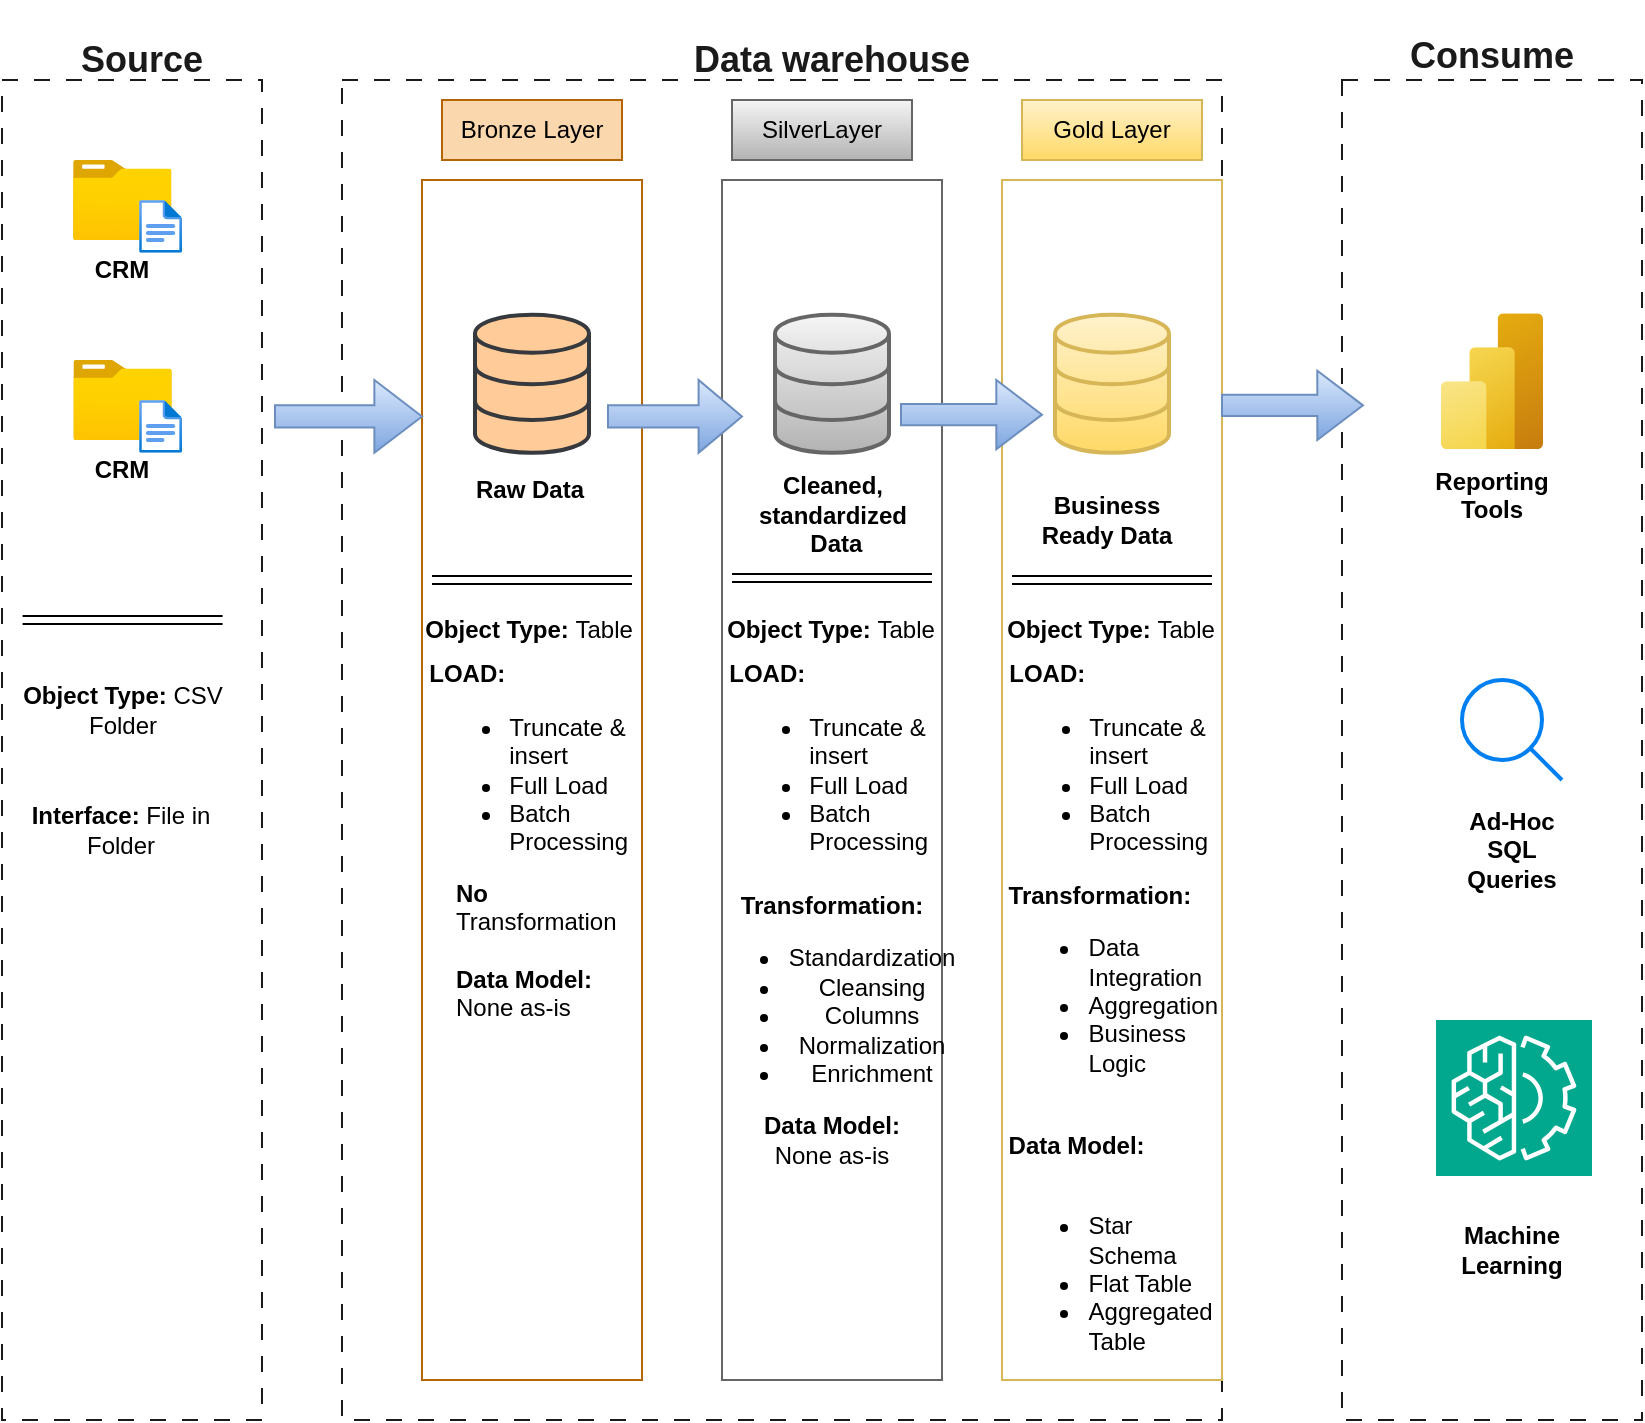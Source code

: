 <mxfile version="28.1.2">
  <diagram name="Page-1" id="Q197GKWc-s8gdPYqF5po">
    <mxGraphModel dx="1042" dy="634" grid="1" gridSize="10" guides="1" tooltips="1" connect="1" arrows="1" fold="1" page="1" pageScale="1" pageWidth="850" pageHeight="1100" math="0" shadow="0">
      <root>
        <mxCell id="0" />
        <mxCell id="1" parent="0" />
        <mxCell id="qqAcoclm-rAN7GL4KuNu-3" value="" style="rounded=0;whiteSpace=wrap;html=1;strokeColor=#1A1A1A;dashed=1;fillColor=default;fillStyle=hatch;dashPattern=8 8;" parent="1" vertex="1">
          <mxGeometry x="70" y="130" width="130" height="670" as="geometry" />
        </mxCell>
        <mxCell id="qqAcoclm-rAN7GL4KuNu-4" value="&lt;h2&gt;&lt;font style=&quot;color: rgb(26, 26, 26);&quot;&gt;Source&lt;/font&gt;&lt;/h2&gt;" style="text;html=1;align=center;verticalAlign=middle;whiteSpace=wrap;rounded=0;" parent="1" vertex="1">
          <mxGeometry x="100" y="95" width="80" height="50" as="geometry" />
        </mxCell>
        <mxCell id="qqAcoclm-rAN7GL4KuNu-5" value="" style="rounded=0;whiteSpace=wrap;html=1;strokeColor=#1A1A1A;dashed=1;dashPattern=8 8;fillStyle=hatch;" parent="1" vertex="1">
          <mxGeometry x="240" y="130" width="440" height="670" as="geometry" />
        </mxCell>
        <mxCell id="qqAcoclm-rAN7GL4KuNu-6" value="" style="rounded=0;whiteSpace=wrap;html=1;strokeColor=#1A1A1A;dashed=1;dashPattern=8 8;fillStyle=hatch;" parent="1" vertex="1">
          <mxGeometry x="740" y="130" width="150" height="670" as="geometry" />
        </mxCell>
        <mxCell id="qqAcoclm-rAN7GL4KuNu-9" value="&lt;h2&gt;&lt;font style=&quot;color: rgb(26, 26, 26);&quot;&gt;Consume&lt;/font&gt;&lt;/h2&gt;&lt;div&gt;&lt;font style=&quot;color: rgb(26, 26, 26);&quot;&gt;&lt;br&gt;&lt;/font&gt;&lt;/div&gt;" style="text;html=1;align=center;verticalAlign=middle;whiteSpace=wrap;rounded=0;" parent="1" vertex="1">
          <mxGeometry x="765" y="95" width="100" height="60" as="geometry" />
        </mxCell>
        <mxCell id="qqAcoclm-rAN7GL4KuNu-10" value="&lt;h2&gt;&lt;font color=&quot;#1a1a1a&quot;&gt;Data warehouse&lt;/font&gt;&lt;/h2&gt;" style="text;html=1;align=center;verticalAlign=middle;whiteSpace=wrap;rounded=0;" parent="1" vertex="1">
          <mxGeometry x="400" y="90" width="170" height="60" as="geometry" />
        </mxCell>
        <mxCell id="qqAcoclm-rAN7GL4KuNu-11" value="" style="rounded=0;whiteSpace=wrap;html=1;fillColor=none;strokeColor=#B46504;" parent="1" vertex="1">
          <mxGeometry x="280" y="180" width="110" height="600" as="geometry" />
        </mxCell>
        <mxCell id="qqAcoclm-rAN7GL4KuNu-13" value="Bronze Layer" style="text;html=1;align=center;verticalAlign=middle;whiteSpace=wrap;rounded=0;fillColor=#fad7ac;strokeColor=#b46504;" parent="1" vertex="1">
          <mxGeometry x="290" y="140" width="90" height="30" as="geometry" />
        </mxCell>
        <mxCell id="qqAcoclm-rAN7GL4KuNu-14" value="SilverLayer" style="text;html=1;align=center;verticalAlign=middle;whiteSpace=wrap;rounded=0;fillColor=#f5f5f5;gradientColor=#b3b3b3;strokeColor=#666666;" parent="1" vertex="1">
          <mxGeometry x="435" y="140" width="90" height="30" as="geometry" />
        </mxCell>
        <mxCell id="qqAcoclm-rAN7GL4KuNu-15" value="Gold Layer" style="text;html=1;align=center;verticalAlign=middle;whiteSpace=wrap;rounded=0;fillColor=#fff2cc;gradientColor=#ffd966;strokeColor=#d6b656;" parent="1" vertex="1">
          <mxGeometry x="580" y="140" width="90" height="30" as="geometry" />
        </mxCell>
        <mxCell id="qqAcoclm-rAN7GL4KuNu-16" value="" style="rounded=0;whiteSpace=wrap;html=1;fillColor=none;gradientColor=#b3b3b3;strokeColor=#666666;" parent="1" vertex="1">
          <mxGeometry x="430" y="180" width="110" height="600" as="geometry" />
        </mxCell>
        <mxCell id="qqAcoclm-rAN7GL4KuNu-17" value="" style="rounded=0;whiteSpace=wrap;html=1;fillColor=none;gradientColor=#ffd966;strokeColor=#d6b656;" parent="1" vertex="1">
          <mxGeometry x="570" y="180" width="110" height="600" as="geometry" />
        </mxCell>
        <mxCell id="qqAcoclm-rAN7GL4KuNu-18" value="" style="image;aspect=fixed;html=1;points=[];align=center;fontSize=12;image=img/lib/azure2/general/Folder_Blank.svg;" parent="1" vertex="1">
          <mxGeometry x="105.5" y="170" width="49.29" height="40" as="geometry" />
        </mxCell>
        <mxCell id="qqAcoclm-rAN7GL4KuNu-20" value="" style="image;aspect=fixed;html=1;points=[];align=center;fontSize=12;image=img/lib/azure2/general/File.svg;" parent="1" vertex="1">
          <mxGeometry x="138.56" y="190" width="21.44" height="26.42" as="geometry" />
        </mxCell>
        <mxCell id="qqAcoclm-rAN7GL4KuNu-21" value="&lt;b&gt;CRM&lt;/b&gt;" style="text;html=1;align=center;verticalAlign=middle;whiteSpace=wrap;rounded=0;" parent="1" vertex="1">
          <mxGeometry x="100.0" y="210" width="60" height="30" as="geometry" />
        </mxCell>
        <mxCell id="qqAcoclm-rAN7GL4KuNu-22" value="" style="image;aspect=fixed;html=1;points=[];align=center;fontSize=12;image=img/lib/azure2/general/Folder_Blank.svg;" parent="1" vertex="1">
          <mxGeometry x="105.64" y="270" width="49.29" height="40" as="geometry" />
        </mxCell>
        <mxCell id="qqAcoclm-rAN7GL4KuNu-23" value="&lt;b&gt;CRM&lt;/b&gt;" style="text;html=1;align=center;verticalAlign=middle;whiteSpace=wrap;rounded=0;" parent="1" vertex="1">
          <mxGeometry x="100.14" y="310" width="60" height="30" as="geometry" />
        </mxCell>
        <mxCell id="qqAcoclm-rAN7GL4KuNu-24" value="" style="image;aspect=fixed;html=1;points=[];align=center;fontSize=12;image=img/lib/azure2/general/File.svg;" parent="1" vertex="1">
          <mxGeometry x="138.56" y="290" width="21.44" height="26.42" as="geometry" />
        </mxCell>
        <mxCell id="qqAcoclm-rAN7GL4KuNu-28" value="" style="shape=link;html=1;rounded=0;" parent="1" edge="1">
          <mxGeometry width="100" relative="1" as="geometry">
            <mxPoint x="80.29" y="400" as="sourcePoint" />
            <mxPoint x="180.29" y="400" as="targetPoint" />
            <Array as="points">
              <mxPoint x="140.29" y="400" />
            </Array>
          </mxGeometry>
        </mxCell>
        <mxCell id="qqAcoclm-rAN7GL4KuNu-30" value="&lt;b&gt;Object Type: &lt;/b&gt;CSV Folder" style="text;html=1;align=center;verticalAlign=middle;whiteSpace=wrap;rounded=0;" parent="1" vertex="1">
          <mxGeometry x="74.57" y="430" width="111.44" height="30" as="geometry" />
        </mxCell>
        <mxCell id="qqAcoclm-rAN7GL4KuNu-32" value="&lt;b&gt;Interface: &lt;/b&gt;File in Folder" style="text;html=1;align=center;verticalAlign=middle;whiteSpace=wrap;rounded=0;" parent="1" vertex="1">
          <mxGeometry x="74.28" y="490" width="111.44" height="30" as="geometry" />
        </mxCell>
        <mxCell id="qqAcoclm-rAN7GL4KuNu-34" value="" style="html=1;verticalLabelPosition=bottom;align=center;labelBackgroundColor=#ffffff;verticalAlign=top;strokeWidth=2;strokeColor=#36393d;shadow=0;dashed=0;shape=mxgraph.ios7.icons.data;fillColor=#ffcc99;" parent="1" vertex="1">
          <mxGeometry x="306.5" y="247.32" width="57" height="69.1" as="geometry" />
        </mxCell>
        <mxCell id="qqAcoclm-rAN7GL4KuNu-35" value="" style="html=1;verticalLabelPosition=bottom;align=center;labelBackgroundColor=#ffffff;verticalAlign=top;strokeWidth=2;strokeColor=#d6b656;shadow=0;dashed=0;shape=mxgraph.ios7.icons.data;fillColor=#fff2cc;gradientColor=#ffd966;" parent="1" vertex="1">
          <mxGeometry x="596.5" y="247.32" width="57" height="69.1" as="geometry" />
        </mxCell>
        <mxCell id="qqAcoclm-rAN7GL4KuNu-36" value="" style="html=1;verticalLabelPosition=bottom;align=center;labelBackgroundColor=#ffffff;verticalAlign=top;strokeWidth=2;strokeColor=#666666;shadow=0;dashed=0;shape=mxgraph.ios7.icons.data;fillColor=#f5f5f5;gradientColor=#b3b3b3;" parent="1" vertex="1">
          <mxGeometry x="456.5" y="247.32" width="57" height="69.1" as="geometry" />
        </mxCell>
        <mxCell id="qqAcoclm-rAN7GL4KuNu-39" value="" style="shape=singleArrow;whiteSpace=wrap;html=1;arrowWidth=0.307;arrowSize=0.324;fillColor=#dae8fc;gradientColor=#7ea6e0;strokeColor=#6c8ebf;" parent="1" vertex="1">
          <mxGeometry x="206.5" y="280" width="73.5" height="36.42" as="geometry" />
        </mxCell>
        <mxCell id="qqAcoclm-rAN7GL4KuNu-40" value="" style="shape=singleArrow;whiteSpace=wrap;html=1;arrowWidth=0.307;arrowSize=0.324;fillColor=#dae8fc;gradientColor=#7ea6e0;strokeColor=#6c8ebf;" parent="1" vertex="1">
          <mxGeometry x="373" y="280" width="67" height="36.42" as="geometry" />
        </mxCell>
        <mxCell id="qqAcoclm-rAN7GL4KuNu-41" value="" style="shape=singleArrow;whiteSpace=wrap;html=1;arrowWidth=0.307;arrowSize=0.324;fillColor=#dae8fc;gradientColor=#7ea6e0;strokeColor=#6c8ebf;" parent="1" vertex="1">
          <mxGeometry x="519.5" y="280" width="70.5" height="34.63" as="geometry" />
        </mxCell>
        <mxCell id="qqAcoclm-rAN7GL4KuNu-42" value="" style="shape=singleArrow;whiteSpace=wrap;html=1;arrowWidth=0.307;arrowSize=0.324;fillColor=#dae8fc;gradientColor=#7ea6e0;strokeColor=#6c8ebf;" parent="1" vertex="1">
          <mxGeometry x="680" y="275.37" width="70.5" height="34.63" as="geometry" />
        </mxCell>
        <mxCell id="qqAcoclm-rAN7GL4KuNu-43" value="&lt;b&gt;Raw Data&lt;/b&gt;&lt;span style=&quot;color: rgba(0, 0, 0, 0); font-family: monospace; font-size: 0px; text-align: start; text-wrap-mode: nowrap;&quot;&gt;%3CmxGraphModel%3E%3Croot%3E%3CmxCell%20id%3D%220%22%2F%3E%3CmxCell%20id%3D%221%22%20parent%3D%220%22%2F%3E%3CmxCell%20id%3D%222%22%20value%3D%22%26lt%3Bb%26gt%3BCRM%26lt%3B%2Fb%26gt%3B%22%20style%3D%22text%3Bhtml%3D1%3Balign%3Dcenter%3BverticalAlign%3Dmiddle%3BwhiteSpace%3Dwrap%3Brounded%3D0%3B%22%20vertex%3D%221%22%20parent%3D%221%22%3E%3CmxGeometry%20x%3D%22100.14%22%20y%3D%22310%22%20width%3D%2260%22%20height%3D%2230%22%20as%3D%22geometry%22%2F%3E%3C%2FmxCell%3E%3C%2Froot%3E%3C%2FmxGraphModel%3E&lt;/span&gt;" style="text;html=1;align=center;verticalAlign=middle;whiteSpace=wrap;rounded=0;" parent="1" vertex="1">
          <mxGeometry x="303.5" y="320" width="60" height="30" as="geometry" />
        </mxCell>
        <mxCell id="qqAcoclm-rAN7GL4KuNu-44" value="&lt;div&gt;&lt;br&gt;&lt;/div&gt;&lt;div&gt;&lt;b&gt;Cleaned,&lt;/b&gt;&lt;/div&gt;&lt;div&gt;&lt;b&gt;standardized&lt;/b&gt;&lt;/div&gt;&lt;div&gt;&lt;b&gt;&amp;nbsp;Data&lt;/b&gt;&lt;/div&gt;" style="text;html=1;align=center;verticalAlign=middle;whiteSpace=wrap;rounded=0;" parent="1" vertex="1">
          <mxGeometry x="442.5" y="320" width="85" height="40" as="geometry" />
        </mxCell>
        <mxCell id="qqAcoclm-rAN7GL4KuNu-46" value="&lt;b&gt;Business Ready Data&lt;/b&gt;" style="text;html=1;align=center;verticalAlign=middle;whiteSpace=wrap;rounded=0;" parent="1" vertex="1">
          <mxGeometry x="580" y="330" width="85" height="40" as="geometry" />
        </mxCell>
        <mxCell id="qqAcoclm-rAN7GL4KuNu-47" value="&lt;b&gt;Object Type: &lt;/b&gt;Table" style="text;html=1;align=center;verticalAlign=middle;whiteSpace=wrap;rounded=0;" parent="1" vertex="1">
          <mxGeometry x="277.78" y="390" width="111.44" height="30" as="geometry" />
        </mxCell>
        <mxCell id="qqAcoclm-rAN7GL4KuNu-49" value="" style="shape=link;html=1;rounded=0;" parent="1" edge="1">
          <mxGeometry width="100" relative="1" as="geometry">
            <mxPoint x="285" y="380" as="sourcePoint" />
            <mxPoint x="385" y="380" as="targetPoint" />
            <Array as="points">
              <mxPoint x="345" y="380" />
            </Array>
          </mxGeometry>
        </mxCell>
        <mxCell id="qqAcoclm-rAN7GL4KuNu-50" value="" style="shape=link;html=1;rounded=0;" parent="1" edge="1">
          <mxGeometry width="100" relative="1" as="geometry">
            <mxPoint x="435" y="379" as="sourcePoint" />
            <mxPoint x="535" y="379" as="targetPoint" />
            <Array as="points">
              <mxPoint x="495" y="379" />
            </Array>
          </mxGeometry>
        </mxCell>
        <mxCell id="qqAcoclm-rAN7GL4KuNu-51" value="" style="shape=link;html=1;rounded=0;" parent="1" edge="1">
          <mxGeometry width="100" relative="1" as="geometry">
            <mxPoint x="575" y="380" as="sourcePoint" />
            <mxPoint x="675" y="380" as="targetPoint" />
            <Array as="points">
              <mxPoint x="635" y="380" />
            </Array>
          </mxGeometry>
        </mxCell>
        <mxCell id="qqAcoclm-rAN7GL4KuNu-52" value="&lt;div style=&quot;text-align: justify;&quot;&gt;&lt;b style=&quot;background-color: transparent; color: light-dark(rgb(0, 0, 0), rgb(255, 255, 255));&quot;&gt;LOAD:&lt;/b&gt;&lt;/div&gt;&lt;div&gt;&lt;ul&gt;&lt;li style=&quot;text-align: left;&quot;&gt; Truncate &amp;amp; insert&lt;/li&gt;&lt;li style=&quot;text-align: left;&quot;&gt;Full Load&lt;/li&gt;&lt;li style=&quot;text-align: left;&quot;&gt;Batch Processing&lt;/li&gt;&lt;/ul&gt;&lt;/div&gt;" style="text;html=1;align=right;verticalAlign=middle;whiteSpace=wrap;rounded=0;" parent="1" vertex="1">
          <mxGeometry x="285" y="430" width="100" height="90" as="geometry" />
        </mxCell>
        <mxCell id="qqAcoclm-rAN7GL4KuNu-53" value="&lt;div style=&quot;text-align: justify;&quot;&gt;&lt;b&gt;No &lt;/b&gt;Transformation&lt;/div&gt;&lt;div style=&quot;text-align: justify;&quot;&gt;&lt;br&gt;&lt;/div&gt;&lt;div style=&quot;text-align: left;&quot;&gt;&lt;b&gt;Data Model: &lt;/b&gt;None as-is&lt;/div&gt;" style="text;html=1;align=right;verticalAlign=middle;whiteSpace=wrap;rounded=0;" parent="1" vertex="1">
          <mxGeometry x="297" y="550" width="93" height="30" as="geometry" />
        </mxCell>
        <mxCell id="qqAcoclm-rAN7GL4KuNu-54" value="&lt;b&gt;Object Type: &lt;/b&gt;Table" style="text;html=1;align=center;verticalAlign=middle;whiteSpace=wrap;rounded=0;" parent="1" vertex="1">
          <mxGeometry x="429.28" y="390" width="111.44" height="30" as="geometry" />
        </mxCell>
        <mxCell id="qqAcoclm-rAN7GL4KuNu-55" value="&lt;b&gt;Object Type: &lt;/b&gt;Table" style="text;html=1;align=center;verticalAlign=middle;whiteSpace=wrap;rounded=0;" parent="1" vertex="1">
          <mxGeometry x="568.56" y="390" width="111.44" height="30" as="geometry" />
        </mxCell>
        <mxCell id="qqAcoclm-rAN7GL4KuNu-56" value="&lt;div style=&quot;text-align: justify;&quot;&gt;&lt;b style=&quot;background-color: transparent; color: light-dark(rgb(0, 0, 0), rgb(255, 255, 255));&quot;&gt;LOAD:&lt;/b&gt;&lt;/div&gt;&lt;div&gt;&lt;ul&gt;&lt;li style=&quot;text-align: left;&quot;&gt; Truncate &amp;amp; insert&lt;/li&gt;&lt;li style=&quot;text-align: left;&quot;&gt;Full Load&lt;/li&gt;&lt;li style=&quot;text-align: left;&quot;&gt;Batch Processing&lt;/li&gt;&lt;/ul&gt;&lt;/div&gt;" style="text;html=1;align=right;verticalAlign=middle;whiteSpace=wrap;rounded=0;" parent="1" vertex="1">
          <mxGeometry x="575" y="430" width="100" height="90" as="geometry" />
        </mxCell>
        <mxCell id="qqAcoclm-rAN7GL4KuNu-57" value="&lt;div style=&quot;text-align: justify;&quot;&gt;&lt;b style=&quot;background-color: transparent; color: light-dark(rgb(0, 0, 0), rgb(255, 255, 255));&quot;&gt;LOAD:&lt;/b&gt;&lt;/div&gt;&lt;div&gt;&lt;ul&gt;&lt;li style=&quot;text-align: left;&quot;&gt; Truncate &amp;amp; insert&lt;/li&gt;&lt;li style=&quot;text-align: left;&quot;&gt;Full Load&lt;/li&gt;&lt;li style=&quot;text-align: left;&quot;&gt;Batch Processing&lt;/li&gt;&lt;/ul&gt;&lt;/div&gt;" style="text;html=1;align=right;verticalAlign=middle;whiteSpace=wrap;rounded=0;" parent="1" vertex="1">
          <mxGeometry x="435" y="430" width="100" height="90" as="geometry" />
        </mxCell>
        <mxCell id="qqAcoclm-rAN7GL4KuNu-58" value="&lt;div style=&quot;&quot;&gt;&lt;b&gt;Transformation:&lt;/b&gt;&lt;/div&gt;&lt;div style=&quot;&quot;&gt;&lt;ul&gt;&lt;li&gt;Standardization&lt;/li&gt;&lt;li&gt;Cleansing&lt;/li&gt;&lt;li&gt;Columns&lt;/li&gt;&lt;li&gt;Normalization&lt;/li&gt;&lt;li&gt;Enrichment&lt;/li&gt;&lt;/ul&gt;&lt;/div&gt;&lt;div style=&quot;&quot;&gt;&lt;b&gt;Data Model:&lt;/b&gt;&lt;/div&gt;&lt;div style=&quot;&quot;&gt;&lt;b&gt;&lt;/b&gt;None as-is&lt;/div&gt;" style="text;html=1;align=center;verticalAlign=middle;whiteSpace=wrap;rounded=0;" parent="1" vertex="1">
          <mxGeometry x="425" y="500" width="120" height="210" as="geometry" />
        </mxCell>
        <mxCell id="qqAcoclm-rAN7GL4KuNu-59" value="&lt;div style=&quot;text-align: justify;&quot;&gt;&lt;b&gt;Transformation:&lt;/b&gt;&lt;/div&gt;&lt;div style=&quot;text-align: justify;&quot;&gt;&lt;ul&gt;&lt;li&gt;Data Integration&lt;/li&gt;&lt;li&gt;Aggregation&lt;/li&gt;&lt;li&gt;Business Logic&lt;/li&gt;&lt;/ul&gt;&lt;/div&gt;&lt;div style=&quot;text-align: justify;&quot;&gt;&lt;br&gt;&lt;/div&gt;&lt;div style=&quot;text-align: left;&quot;&gt;&lt;b&gt;Data Model:&lt;/b&gt;&lt;/div&gt;&lt;div style=&quot;text-align: left;&quot;&gt;&lt;b&gt;&lt;br&gt;&lt;/b&gt;&lt;/div&gt;&lt;div style=&quot;&quot;&gt;&lt;ul&gt;&lt;li style=&quot;text-align: justify;&quot;&gt;Star Schema&lt;/li&gt;&lt;li style=&quot;text-align: justify;&quot;&gt;Flat Table&lt;/li&gt;&lt;li style=&quot;text-align: justify;&quot;&gt;Aggregated Table&lt;/li&gt;&lt;/ul&gt;&lt;/div&gt;" style="text;html=1;align=right;verticalAlign=middle;whiteSpace=wrap;rounded=0;" parent="1" vertex="1">
          <mxGeometry x="587" y="640" width="93" height="30" as="geometry" />
        </mxCell>
        <mxCell id="qqAcoclm-rAN7GL4KuNu-63" value="" style="image;aspect=fixed;html=1;points=[];align=center;fontSize=12;image=img/lib/azure2/analytics/Power_BI_Embedded.svg;" parent="1" vertex="1">
          <mxGeometry x="789.5" y="246.63" width="51" height="68" as="geometry" />
        </mxCell>
        <mxCell id="qqAcoclm-rAN7GL4KuNu-64" value="&lt;b&gt;Reporting Tools&lt;/b&gt;&lt;div&gt;&lt;b&gt;&lt;br&gt;&lt;/b&gt;&lt;/div&gt;" style="text;html=1;align=center;verticalAlign=middle;whiteSpace=wrap;rounded=0;" parent="1" vertex="1">
          <mxGeometry x="785" y="330" width="60" height="30" as="geometry" />
        </mxCell>
        <mxCell id="qqAcoclm-rAN7GL4KuNu-66" value="" style="html=1;verticalLabelPosition=bottom;align=center;labelBackgroundColor=#ffffff;verticalAlign=top;strokeWidth=2;strokeColor=#0080F0;shadow=0;dashed=0;shape=mxgraph.ios7.icons.looking_glass;" parent="1" vertex="1">
          <mxGeometry x="800" y="430" width="50" height="50" as="geometry" />
        </mxCell>
        <mxCell id="qqAcoclm-rAN7GL4KuNu-67" value="&lt;div&gt;&lt;b&gt;Ad-Hoc&lt;/b&gt;&lt;/div&gt;&lt;div&gt;&lt;b&gt;SQL Queries&lt;/b&gt;&lt;/div&gt;" style="text;html=1;align=center;verticalAlign=middle;whiteSpace=wrap;rounded=0;" parent="1" vertex="1">
          <mxGeometry x="795" y="500" width="60" height="30" as="geometry" />
        </mxCell>
        <mxCell id="qqAcoclm-rAN7GL4KuNu-68" value="" style="sketch=0;points=[[0,0,0],[0.25,0,0],[0.5,0,0],[0.75,0,0],[1,0,0],[0,1,0],[0.25,1,0],[0.5,1,0],[0.75,1,0],[1,1,0],[0,0.25,0],[0,0.5,0],[0,0.75,0],[1,0.25,0],[1,0.5,0],[1,0.75,0]];outlineConnect=0;fontColor=#232F3E;fillColor=#01A88D;strokeColor=#ffffff;dashed=0;verticalLabelPosition=bottom;verticalAlign=top;align=center;html=1;fontSize=12;fontStyle=0;aspect=fixed;shape=mxgraph.aws4.resourceIcon;resIcon=mxgraph.aws4.machine_learning;" parent="1" vertex="1">
          <mxGeometry x="787" y="600" width="78" height="78" as="geometry" />
        </mxCell>
        <mxCell id="qqAcoclm-rAN7GL4KuNu-69" value="&lt;b&gt;Machine Learning&lt;/b&gt;" style="text;html=1;align=center;verticalAlign=middle;whiteSpace=wrap;rounded=0;" parent="1" vertex="1">
          <mxGeometry x="795" y="700" width="60" height="30" as="geometry" />
        </mxCell>
      </root>
    </mxGraphModel>
  </diagram>
</mxfile>
